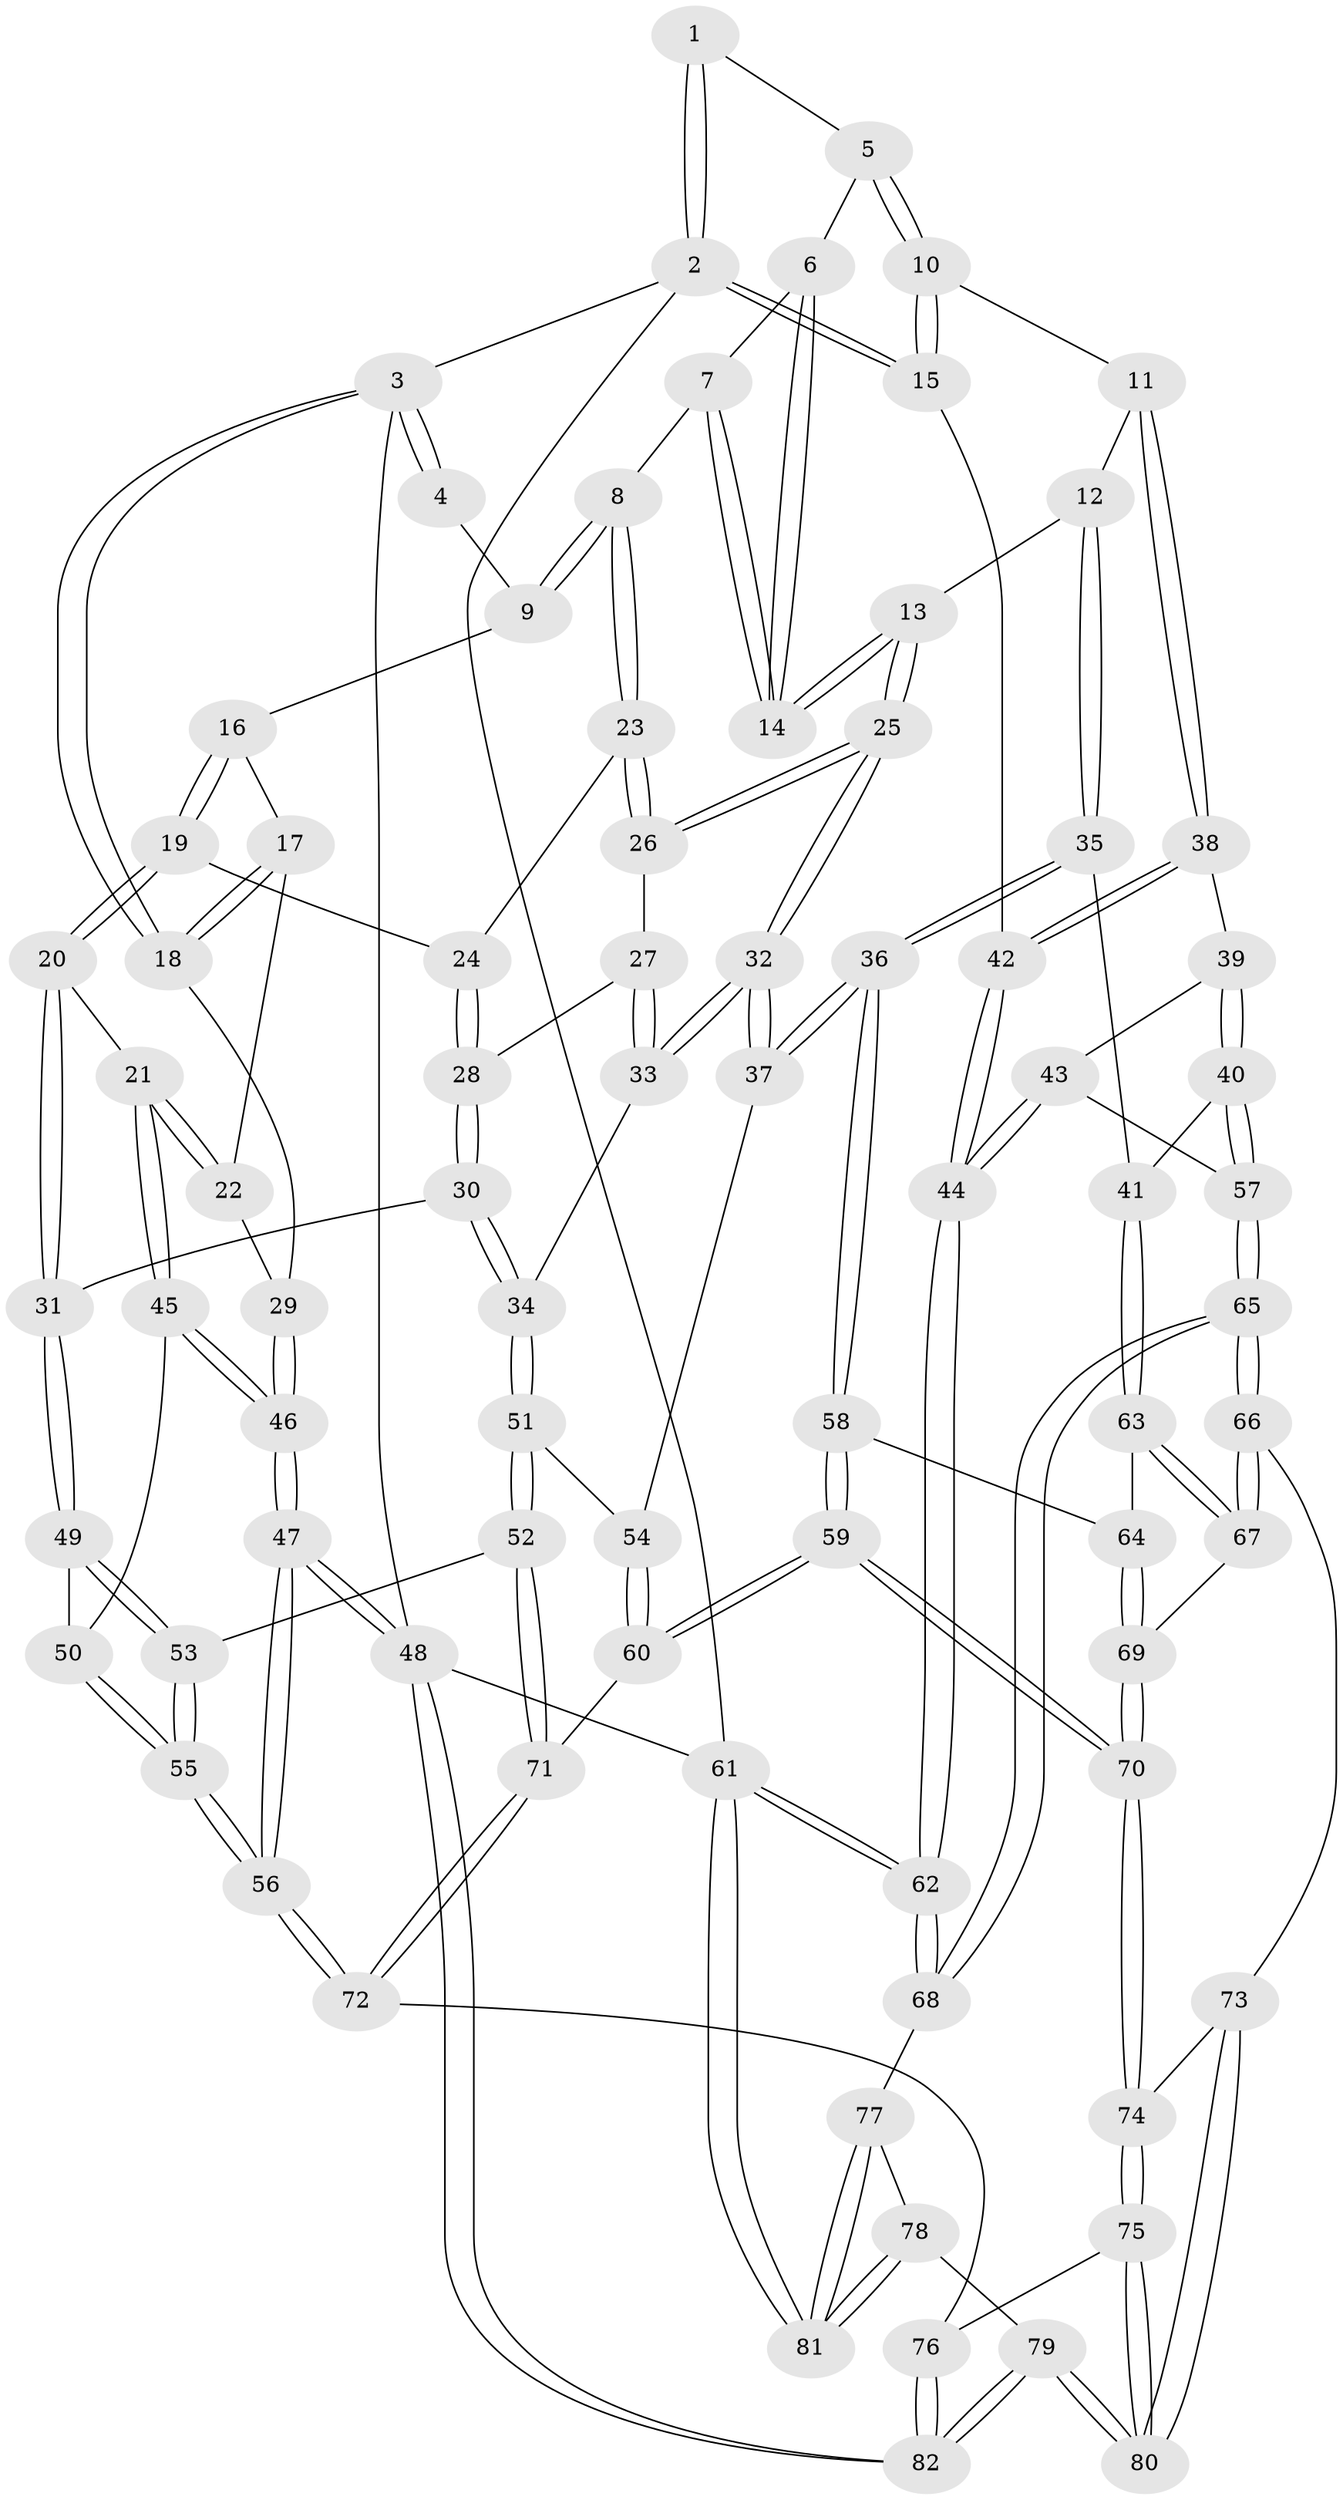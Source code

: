 // Generated by graph-tools (version 1.1) at 2025/27/03/09/25 03:27:06]
// undirected, 82 vertices, 202 edges
graph export_dot {
graph [start="1"]
  node [color=gray90,style=filled];
  1 [pos="+0.79348582658486+0"];
  2 [pos="+1+0"];
  3 [pos="+0+0"];
  4 [pos="+0.3210443963848955+0"];
  5 [pos="+0.779660606387548+0"];
  6 [pos="+0.7304937818145681+0"];
  7 [pos="+0.5271153506417484+0.11213450153724097"];
  8 [pos="+0.41610787950124456+0.12035728367026154"];
  9 [pos="+0.3436036625289332+0.054882830236316245"];
  10 [pos="+0.8420058028868672+0.07777259639344028"];
  11 [pos="+0.8008467646747319+0.29210053432036437"];
  12 [pos="+0.7339560363498698+0.28488853469784015"];
  13 [pos="+0.6596532991546742+0.26238974232675105"];
  14 [pos="+0.6448121925003876+0.2132876858810756"];
  15 [pos="+1+0.2564930635375859"];
  16 [pos="+0.31047586509626435+0.08437208426839705"];
  17 [pos="+0.14948751847338637+0.12906215475432087"];
  18 [pos="+0+0"];
  19 [pos="+0.24992439373625205+0.24462064158227906"];
  20 [pos="+0.16731871207295684+0.34704014620657536"];
  21 [pos="+0.14084587820043315+0.34045933985028953"];
  22 [pos="+0.12102862570129787+0.24139829465921847"];
  23 [pos="+0.43302779346349335+0.19942053434330495"];
  24 [pos="+0.3300221640443525+0.2797818807412102"];
  25 [pos="+0.5670431894700855+0.3112962587118441"];
  26 [pos="+0.43948396897878067+0.2140829448053316"];
  27 [pos="+0.40608807862621993+0.3123157661110041"];
  28 [pos="+0.33707083416279826+0.3369227279124328"];
  29 [pos="+0+0"];
  30 [pos="+0.2983276158167288+0.38104258221015874"];
  31 [pos="+0.19529299300423966+0.3750348692943655"];
  32 [pos="+0.5300444690329016+0.4281337823314045"];
  33 [pos="+0.45488208670594094+0.41720037002054794"];
  34 [pos="+0.37759675191360287+0.44448594832253246"];
  35 [pos="+0.6261472192586458+0.46898438404857823"];
  36 [pos="+0.5780368246426243+0.47719404678320687"];
  37 [pos="+0.5408813755777429+0.44712698714217636"];
  38 [pos="+0.8106233742737832+0.30305291179188704"];
  39 [pos="+0.8130843631157056+0.32769460175568826"];
  40 [pos="+0.7743180151621287+0.47189518403752895"];
  41 [pos="+0.7457172101723413+0.48298239585073915"];
  42 [pos="+1+0.25654441806898315"];
  43 [pos="+0.9672173319746159+0.47035574633162114"];
  44 [pos="+1+0.5354815930344144"];
  45 [pos="+0.047648992536277926+0.36666306382859193"];
  46 [pos="+0+0.37550465470610694"];
  47 [pos="+0+0.94278474965653"];
  48 [pos="+0+1"];
  49 [pos="+0.20427533615861687+0.4550550496119922"];
  50 [pos="+0.0903896572581249+0.5134753327222029"];
  51 [pos="+0.33337815346319066+0.5935278912107707"];
  52 [pos="+0.3252667592137323+0.6078968699611318"];
  53 [pos="+0.24041720058951913+0.6032892623558731"];
  54 [pos="+0.48782748036786805+0.5108942908058064"];
  55 [pos="+0.08190869057729386+0.70687122704595"];
  56 [pos="+0+0.8506278183030502"];
  57 [pos="+0.8214514242593993+0.5232200365908994"];
  58 [pos="+0.5859712577138481+0.5379618408605317"];
  59 [pos="+0.4946815771431176+0.7239073668973502"];
  60 [pos="+0.46173453966181266+0.7131994437077047"];
  61 [pos="+1+1"];
  62 [pos="+1+0.7198856881361988"];
  63 [pos="+0.7097657054730683+0.5683572069776075"];
  64 [pos="+0.6527134111766233+0.5864563865547606"];
  65 [pos="+0.8772033791715124+0.7316458121339698"];
  66 [pos="+0.859637570454992+0.7346463894073257"];
  67 [pos="+0.7961315703300973+0.7093261342846242"];
  68 [pos="+0.9435174344543805+0.7476938375079047"];
  69 [pos="+0.6656691465980618+0.6915602586420955"];
  70 [pos="+0.5181127739667507+0.7447007912930788"];
  71 [pos="+0.4290049427437692+0.7072558798130048"];
  72 [pos="+0.33923024820787856+0.8070305949800598"];
  73 [pos="+0.7891772278858731+0.8035879755090602"];
  74 [pos="+0.5418388050291496+0.8239342825791959"];
  75 [pos="+0.5435782277146699+0.8762107238918677"];
  76 [pos="+0.3663942425775476+0.9431168323073765"];
  77 [pos="+0.9060028799282487+0.8659251076314066"];
  78 [pos="+0.6819696028180839+1"];
  79 [pos="+0.6721087832989896+1"];
  80 [pos="+0.6515015006939413+1"];
  81 [pos="+0.9774948654446703+1"];
  82 [pos="+0.16212611006860328+1"];
  1 -- 2;
  1 -- 2;
  1 -- 5;
  2 -- 3;
  2 -- 15;
  2 -- 15;
  2 -- 61;
  3 -- 4;
  3 -- 4;
  3 -- 18;
  3 -- 18;
  3 -- 48;
  4 -- 9;
  5 -- 6;
  5 -- 10;
  5 -- 10;
  6 -- 7;
  6 -- 14;
  6 -- 14;
  7 -- 8;
  7 -- 14;
  7 -- 14;
  8 -- 9;
  8 -- 9;
  8 -- 23;
  8 -- 23;
  9 -- 16;
  10 -- 11;
  10 -- 15;
  10 -- 15;
  11 -- 12;
  11 -- 38;
  11 -- 38;
  12 -- 13;
  12 -- 35;
  12 -- 35;
  13 -- 14;
  13 -- 14;
  13 -- 25;
  13 -- 25;
  15 -- 42;
  16 -- 17;
  16 -- 19;
  16 -- 19;
  17 -- 18;
  17 -- 18;
  17 -- 22;
  18 -- 29;
  19 -- 20;
  19 -- 20;
  19 -- 24;
  20 -- 21;
  20 -- 31;
  20 -- 31;
  21 -- 22;
  21 -- 22;
  21 -- 45;
  21 -- 45;
  22 -- 29;
  23 -- 24;
  23 -- 26;
  23 -- 26;
  24 -- 28;
  24 -- 28;
  25 -- 26;
  25 -- 26;
  25 -- 32;
  25 -- 32;
  26 -- 27;
  27 -- 28;
  27 -- 33;
  27 -- 33;
  28 -- 30;
  28 -- 30;
  29 -- 46;
  29 -- 46;
  30 -- 31;
  30 -- 34;
  30 -- 34;
  31 -- 49;
  31 -- 49;
  32 -- 33;
  32 -- 33;
  32 -- 37;
  32 -- 37;
  33 -- 34;
  34 -- 51;
  34 -- 51;
  35 -- 36;
  35 -- 36;
  35 -- 41;
  36 -- 37;
  36 -- 37;
  36 -- 58;
  36 -- 58;
  37 -- 54;
  38 -- 39;
  38 -- 42;
  38 -- 42;
  39 -- 40;
  39 -- 40;
  39 -- 43;
  40 -- 41;
  40 -- 57;
  40 -- 57;
  41 -- 63;
  41 -- 63;
  42 -- 44;
  42 -- 44;
  43 -- 44;
  43 -- 44;
  43 -- 57;
  44 -- 62;
  44 -- 62;
  45 -- 46;
  45 -- 46;
  45 -- 50;
  46 -- 47;
  46 -- 47;
  47 -- 48;
  47 -- 48;
  47 -- 56;
  47 -- 56;
  48 -- 82;
  48 -- 82;
  48 -- 61;
  49 -- 50;
  49 -- 53;
  49 -- 53;
  50 -- 55;
  50 -- 55;
  51 -- 52;
  51 -- 52;
  51 -- 54;
  52 -- 53;
  52 -- 71;
  52 -- 71;
  53 -- 55;
  53 -- 55;
  54 -- 60;
  54 -- 60;
  55 -- 56;
  55 -- 56;
  56 -- 72;
  56 -- 72;
  57 -- 65;
  57 -- 65;
  58 -- 59;
  58 -- 59;
  58 -- 64;
  59 -- 60;
  59 -- 60;
  59 -- 70;
  59 -- 70;
  60 -- 71;
  61 -- 62;
  61 -- 62;
  61 -- 81;
  61 -- 81;
  62 -- 68;
  62 -- 68;
  63 -- 64;
  63 -- 67;
  63 -- 67;
  64 -- 69;
  64 -- 69;
  65 -- 66;
  65 -- 66;
  65 -- 68;
  65 -- 68;
  66 -- 67;
  66 -- 67;
  66 -- 73;
  67 -- 69;
  68 -- 77;
  69 -- 70;
  69 -- 70;
  70 -- 74;
  70 -- 74;
  71 -- 72;
  71 -- 72;
  72 -- 76;
  73 -- 74;
  73 -- 80;
  73 -- 80;
  74 -- 75;
  74 -- 75;
  75 -- 76;
  75 -- 80;
  75 -- 80;
  76 -- 82;
  76 -- 82;
  77 -- 78;
  77 -- 81;
  77 -- 81;
  78 -- 79;
  78 -- 81;
  78 -- 81;
  79 -- 80;
  79 -- 80;
  79 -- 82;
  79 -- 82;
}
